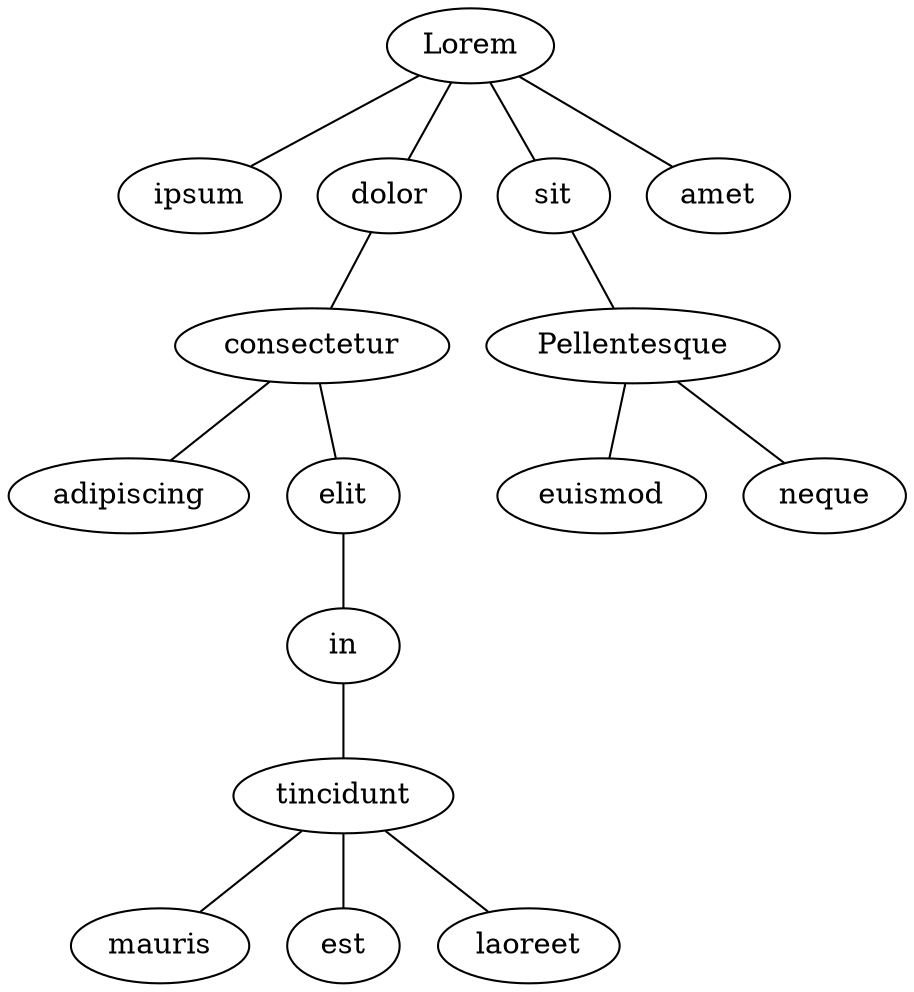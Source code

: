 graph G {
"Lorem" -- {"ipsum"; "dolor"; "sit"; "amet"}  
"dolor" -- "consectetur" -- { "adipiscing" "elit" }
"sit" -- "Pellentesque" -- { "euismod" "neque" } 
"elit" -- "in" -- {"tincidunt"}  
"tincidunt" -- {"mauris"; "est"; "laoreet"} 
}